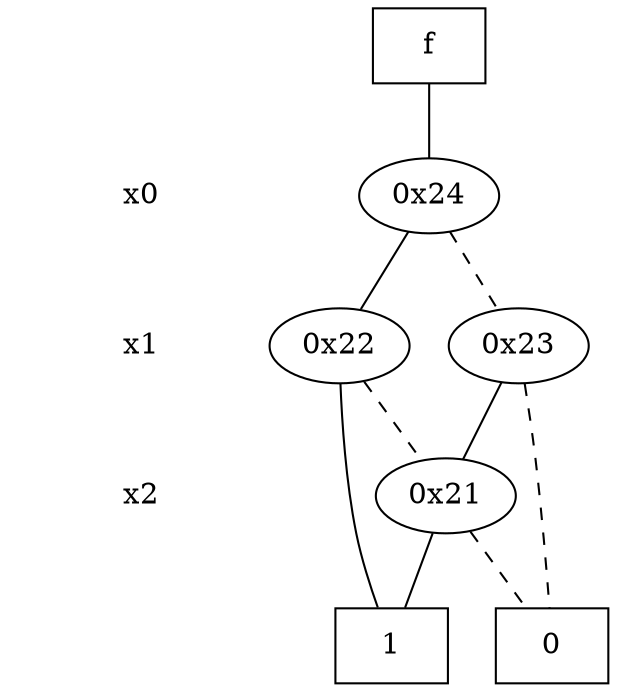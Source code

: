digraph "DD" {
size = "7.5,10"
center = true;
edge [dir = none];
{ node [shape = plaintext];
  edge [style = invis];
  "CONST NODES" [style = invis];
" x0 " -> " x1 " -> " x2 " -> "CONST NODES"; 
}
{ rank = same; node [shape = box]; edge [style = invis];
"  f  "; }
{ rank = same; " x0 ";
"0x24";
}
{ rank = same; " x1 ";
"0x22";
"0x23";
}
{ rank = same; " x2 ";
"0x21";
}
{ rank = same; "CONST NODES";
{ node [shape = box]; "0x11";
"0x10";
}
}
"  f  " -> "0x24" [style = solid];
"0x24" -> "0x22";
"0x24" -> "0x23" [style = dashed];
"0x22" -> "0x10";
"0x22" -> "0x21" [style = dashed];
"0x23" -> "0x21";
"0x23" -> "0x11" [style = dashed];
"0x21" -> "0x10";
"0x21" -> "0x11" [style = dashed];
"0x11" [label = "0"];
"0x10" [label = "1"];
}
